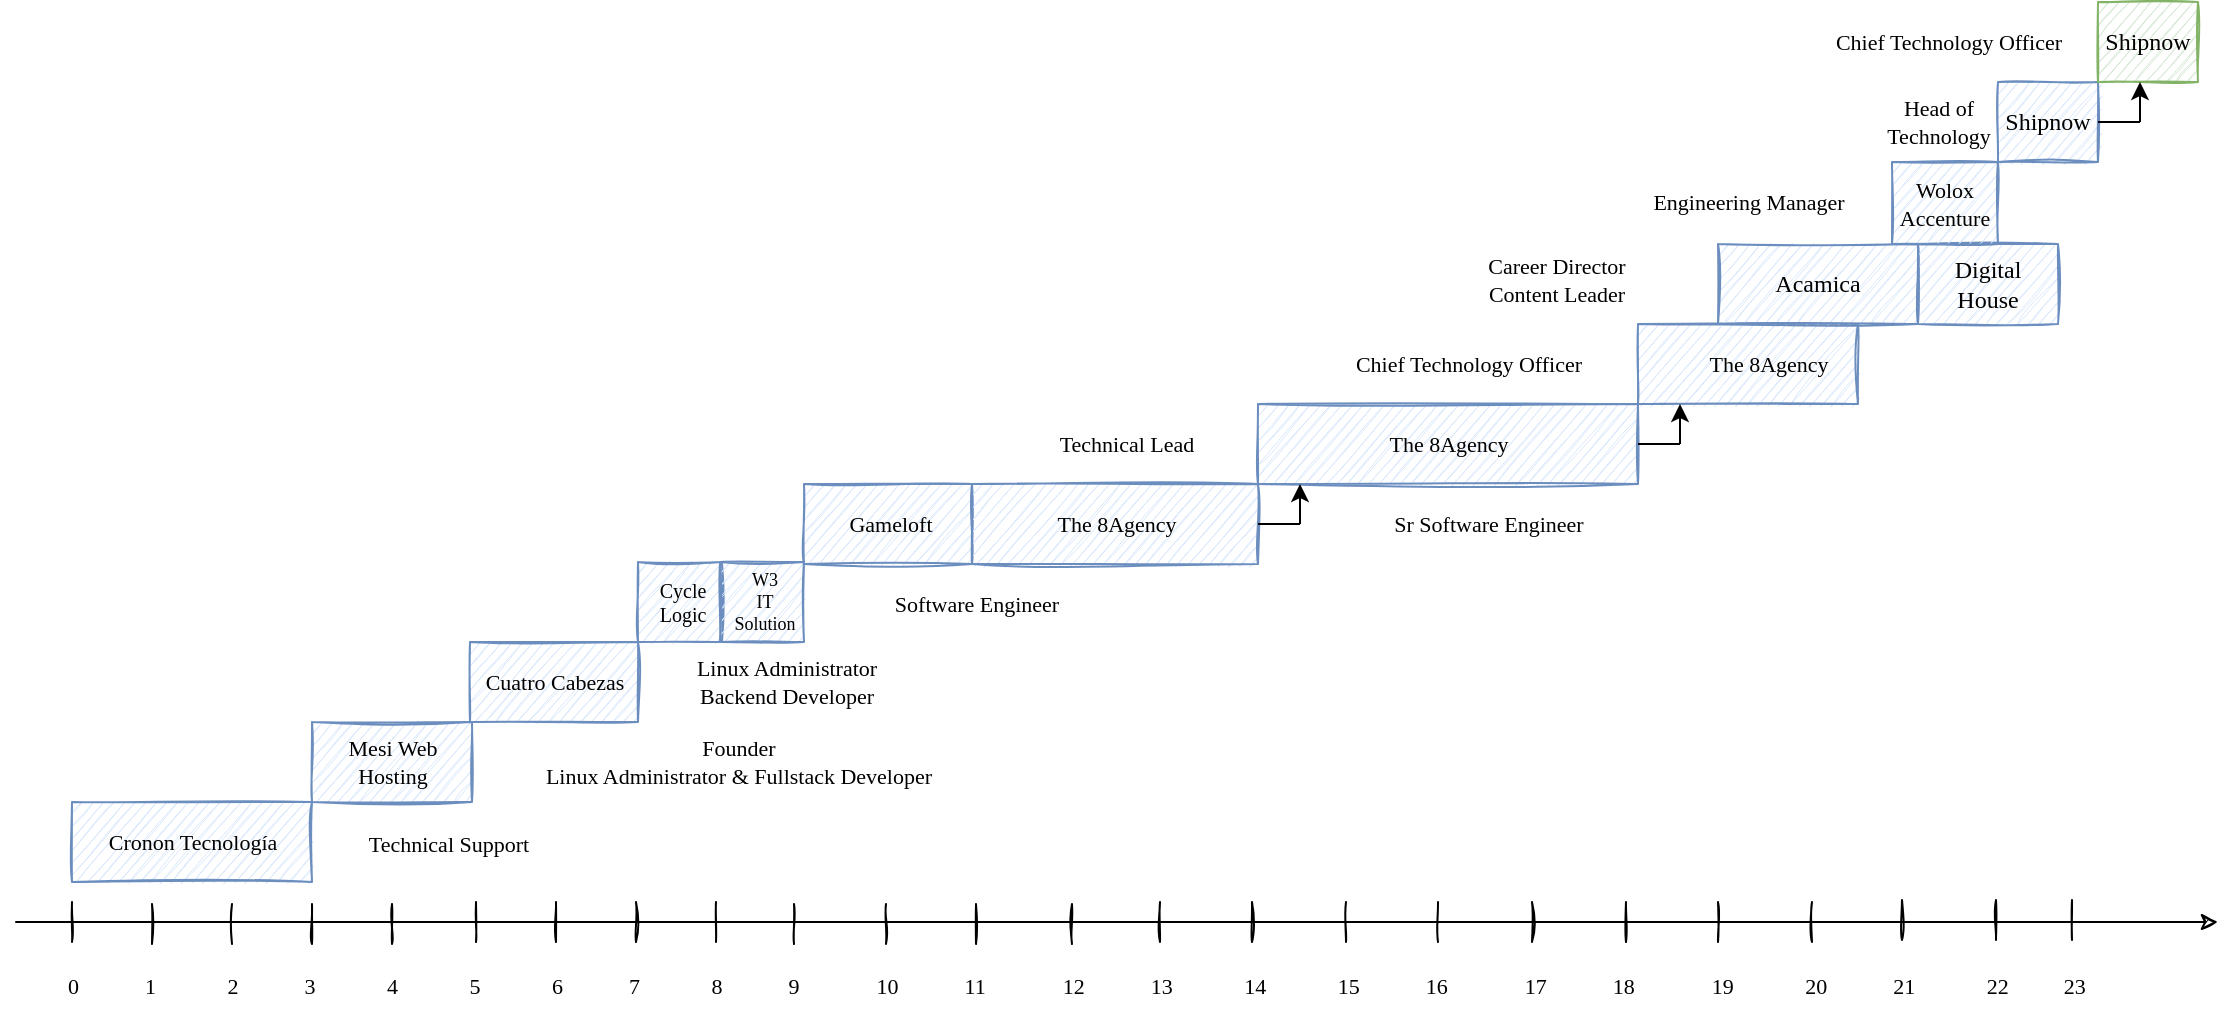 <mxfile version="21.0.6" type="device"><diagram id="4o5sN7QMBN8KEex4jMlC" name="Page-1"><mxGraphModel dx="1360" dy="1939" grid="1" gridSize="10" guides="1" tooltips="1" connect="1" arrows="1" fold="1" page="1" pageScale="1" pageWidth="827" pageHeight="1169" math="0" shadow="0"><root><mxCell id="0"/><mxCell id="1" parent="0"/><mxCell id="p5aMhv1QMeqW4niWtKLq-1" value="" style="endArrow=classic;html=1;rounded=0;sketch=1;" parent="1" edge="1"><mxGeometry width="50" height="50" relative="1" as="geometry"><mxPoint x="29" y="360" as="sourcePoint"/><mxPoint x="1130" y="360" as="targetPoint"/></mxGeometry></mxCell><mxCell id="p5aMhv1QMeqW4niWtKLq-2" value="0&amp;nbsp; &amp;nbsp; &amp;nbsp; &amp;nbsp; &amp;nbsp; &amp;nbsp; 1&amp;nbsp; &amp;nbsp; &amp;nbsp; &amp;nbsp; &amp;nbsp; &amp;nbsp; &amp;nbsp;2&amp;nbsp; &amp;nbsp; &amp;nbsp; &amp;nbsp; &amp;nbsp; &amp;nbsp; 3&amp;nbsp; &amp;nbsp; &amp;nbsp; &amp;nbsp; &amp;nbsp; &amp;nbsp; &amp;nbsp;4&amp;nbsp; &amp;nbsp; &amp;nbsp; &amp;nbsp; &amp;nbsp; &amp;nbsp; &amp;nbsp;5&amp;nbsp; &amp;nbsp; &amp;nbsp; &amp;nbsp; &amp;nbsp; &amp;nbsp; &amp;nbsp;6&amp;nbsp; &amp;nbsp; &amp;nbsp; &amp;nbsp; &amp;nbsp; &amp;nbsp; 7&amp;nbsp; &amp;nbsp; &amp;nbsp; &amp;nbsp; &amp;nbsp; &amp;nbsp; &amp;nbsp;8&amp;nbsp; &amp;nbsp; &amp;nbsp; &amp;nbsp; &amp;nbsp; &amp;nbsp; 9&amp;nbsp; &amp;nbsp; &amp;nbsp; &amp;nbsp; &amp;nbsp; &amp;nbsp; &amp;nbsp; 10&amp;nbsp; &amp;nbsp; &amp;nbsp; &amp;nbsp; &amp;nbsp; &amp;nbsp; 11&amp;nbsp; &amp;nbsp; &amp;nbsp; &amp;nbsp; &amp;nbsp; &amp;nbsp; &amp;nbsp; 12&amp;nbsp; &amp;nbsp; &amp;nbsp; &amp;nbsp; &amp;nbsp; &amp;nbsp; 13&amp;nbsp; &amp;nbsp; &amp;nbsp; &amp;nbsp; &amp;nbsp; &amp;nbsp; &amp;nbsp;14&amp;nbsp; &amp;nbsp; &amp;nbsp; &amp;nbsp; &amp;nbsp; &amp;nbsp; &amp;nbsp;15&amp;nbsp; &amp;nbsp; &amp;nbsp; &amp;nbsp; &amp;nbsp; &amp;nbsp; 16&amp;nbsp; &amp;nbsp; &amp;nbsp; &amp;nbsp; &amp;nbsp; &amp;nbsp; &amp;nbsp; 17&amp;nbsp; &amp;nbsp; &amp;nbsp; &amp;nbsp; &amp;nbsp; &amp;nbsp; 18&amp;nbsp; &amp;nbsp; &amp;nbsp; &amp;nbsp; &amp;nbsp; &amp;nbsp; &amp;nbsp; 19&amp;nbsp; &amp;nbsp; &amp;nbsp; &amp;nbsp; &amp;nbsp; &amp;nbsp; &amp;nbsp;20&amp;nbsp; &amp;nbsp; &amp;nbsp; &amp;nbsp; &amp;nbsp; &amp;nbsp; 21&amp;nbsp; &amp;nbsp; &amp;nbsp; &amp;nbsp; &amp;nbsp; &amp;nbsp; &amp;nbsp;22&amp;nbsp; &amp;nbsp; &amp;nbsp; &amp;nbsp; &amp;nbsp; 23" style="text;html=1;align=left;verticalAlign=middle;resizable=0;points=[];autosize=1;strokeColor=none;fillColor=none;fontFamily=Tahoma;spacing=2;fontSize=11;" parent="1" vertex="1"><mxGeometry x="53" y="377" width="1030" height="30" as="geometry"/></mxCell><mxCell id="p5aMhv1QMeqW4niWtKLq-4" value="" style="rounded=0;whiteSpace=wrap;html=1;imageAspect=1;portConstraintRotation=0;shadow=0;sketch=1;fillStyle=hachure;fillColor=#dae8fc;strokeColor=#6c8ebf;" parent="1" vertex="1"><mxGeometry x="57" y="300" width="120" height="40" as="geometry"/></mxCell><mxCell id="p5aMhv1QMeqW4niWtKLq-5" value="" style="endArrow=none;html=1;rounded=0;sketch=1;" parent="1" edge="1"><mxGeometry width="50" height="50" relative="1" as="geometry"><mxPoint x="97" y="371" as="sourcePoint"/><mxPoint x="97" y="351" as="targetPoint"/></mxGeometry></mxCell><mxCell id="p5aMhv1QMeqW4niWtKLq-6" value="" style="endArrow=none;html=1;rounded=0;sketch=1;" parent="1" edge="1"><mxGeometry width="50" height="50" relative="1" as="geometry"><mxPoint x="137" y="371" as="sourcePoint"/><mxPoint x="137" y="351" as="targetPoint"/></mxGeometry></mxCell><mxCell id="p5aMhv1QMeqW4niWtKLq-7" value="" style="endArrow=none;html=1;rounded=0;sketch=1;" parent="1" edge="1"><mxGeometry width="50" height="50" relative="1" as="geometry"><mxPoint x="177" y="371" as="sourcePoint"/><mxPoint x="177" y="351" as="targetPoint"/></mxGeometry></mxCell><mxCell id="p5aMhv1QMeqW4niWtKLq-8" value="" style="endArrow=none;html=1;rounded=0;sketch=1;" parent="1" edge="1"><mxGeometry width="50" height="50" relative="1" as="geometry"><mxPoint x="217" y="371" as="sourcePoint"/><mxPoint x="217" y="351" as="targetPoint"/></mxGeometry></mxCell><mxCell id="p5aMhv1QMeqW4niWtKLq-9" value="" style="endArrow=none;html=1;rounded=0;sketch=1;" parent="1" edge="1"><mxGeometry width="50" height="50" relative="1" as="geometry"><mxPoint x="259" y="370" as="sourcePoint"/><mxPoint x="259" y="350" as="targetPoint"/></mxGeometry></mxCell><mxCell id="p5aMhv1QMeqW4niWtKLq-10" value="" style="endArrow=none;html=1;rounded=0;sketch=1;" parent="1" edge="1"><mxGeometry width="50" height="50" relative="1" as="geometry"><mxPoint x="299" y="370" as="sourcePoint"/><mxPoint x="299" y="350" as="targetPoint"/></mxGeometry></mxCell><mxCell id="p5aMhv1QMeqW4niWtKLq-11" value="" style="endArrow=none;html=1;rounded=0;sketch=1;" parent="1" edge="1"><mxGeometry width="50" height="50" relative="1" as="geometry"><mxPoint x="339" y="370" as="sourcePoint"/><mxPoint x="339" y="350" as="targetPoint"/></mxGeometry></mxCell><mxCell id="p5aMhv1QMeqW4niWtKLq-12" value="" style="endArrow=none;html=1;rounded=0;sketch=1;" parent="1" edge="1"><mxGeometry width="50" height="50" relative="1" as="geometry"><mxPoint x="379" y="370" as="sourcePoint"/><mxPoint x="379" y="350" as="targetPoint"/></mxGeometry></mxCell><mxCell id="p5aMhv1QMeqW4niWtKLq-13" value="" style="endArrow=none;html=1;rounded=0;sketch=1;" parent="1" edge="1"><mxGeometry width="50" height="50" relative="1" as="geometry"><mxPoint x="418" y="371" as="sourcePoint"/><mxPoint x="418" y="351" as="targetPoint"/></mxGeometry></mxCell><mxCell id="p5aMhv1QMeqW4niWtKLq-14" value="" style="endArrow=none;html=1;rounded=0;sketch=1;" parent="1" edge="1"><mxGeometry width="50" height="50" relative="1" as="geometry"><mxPoint x="464" y="371" as="sourcePoint"/><mxPoint x="464" y="351" as="targetPoint"/></mxGeometry></mxCell><mxCell id="p5aMhv1QMeqW4niWtKLq-15" value="" style="endArrow=none;html=1;rounded=0;sketch=1;" parent="1" edge="1"><mxGeometry width="50" height="50" relative="1" as="geometry"><mxPoint x="509" y="371" as="sourcePoint"/><mxPoint x="509" y="351" as="targetPoint"/></mxGeometry></mxCell><mxCell id="p5aMhv1QMeqW4niWtKLq-16" value="" style="endArrow=none;html=1;rounded=0;sketch=1;" parent="1" edge="1"><mxGeometry width="50" height="50" relative="1" as="geometry"><mxPoint x="557" y="371" as="sourcePoint"/><mxPoint x="557" y="351" as="targetPoint"/></mxGeometry></mxCell><mxCell id="p5aMhv1QMeqW4niWtKLq-17" value="" style="endArrow=none;html=1;rounded=0;sketch=1;" parent="1" edge="1"><mxGeometry width="50" height="50" relative="1" as="geometry"><mxPoint x="601" y="370" as="sourcePoint"/><mxPoint x="601" y="350" as="targetPoint"/></mxGeometry></mxCell><mxCell id="p5aMhv1QMeqW4niWtKLq-18" value="" style="endArrow=none;html=1;rounded=0;sketch=1;" parent="1" edge="1"><mxGeometry width="50" height="50" relative="1" as="geometry"><mxPoint x="647" y="370" as="sourcePoint"/><mxPoint x="647" y="350" as="targetPoint"/></mxGeometry></mxCell><mxCell id="p5aMhv1QMeqW4niWtKLq-19" value="" style="endArrow=none;html=1;rounded=0;sketch=1;" parent="1" edge="1"><mxGeometry width="50" height="50" relative="1" as="geometry"><mxPoint x="694" y="370" as="sourcePoint"/><mxPoint x="694" y="350" as="targetPoint"/></mxGeometry></mxCell><mxCell id="p5aMhv1QMeqW4niWtKLq-20" value="" style="endArrow=none;html=1;rounded=0;sketch=1;" parent="1" edge="1"><mxGeometry width="50" height="50" relative="1" as="geometry"><mxPoint x="740" y="370" as="sourcePoint"/><mxPoint x="740" y="350" as="targetPoint"/></mxGeometry></mxCell><mxCell id="p5aMhv1QMeqW4niWtKLq-21" value="" style="endArrow=none;html=1;rounded=0;sketch=1;" parent="1" edge="1"><mxGeometry width="50" height="50" relative="1" as="geometry"><mxPoint x="787" y="370" as="sourcePoint"/><mxPoint x="787" y="350" as="targetPoint"/></mxGeometry></mxCell><mxCell id="p5aMhv1QMeqW4niWtKLq-22" value="" style="endArrow=none;html=1;rounded=0;sketch=1;" parent="1" edge="1"><mxGeometry width="50" height="50" relative="1" as="geometry"><mxPoint x="834" y="370" as="sourcePoint"/><mxPoint x="834" y="350" as="targetPoint"/></mxGeometry></mxCell><mxCell id="p5aMhv1QMeqW4niWtKLq-23" value="" style="endArrow=none;html=1;rounded=0;sketch=1;" parent="1" edge="1"><mxGeometry width="50" height="50" relative="1" as="geometry"><mxPoint x="880" y="370" as="sourcePoint"/><mxPoint x="880" y="350" as="targetPoint"/></mxGeometry></mxCell><mxCell id="p5aMhv1QMeqW4niWtKLq-24" value="" style="endArrow=none;html=1;rounded=0;sketch=1;" parent="1" edge="1"><mxGeometry width="50" height="50" relative="1" as="geometry"><mxPoint x="927" y="370" as="sourcePoint"/><mxPoint x="927" y="350" as="targetPoint"/></mxGeometry></mxCell><mxCell id="p5aMhv1QMeqW4niWtKLq-25" value="" style="endArrow=none;html=1;rounded=0;sketch=1;" parent="1" edge="1"><mxGeometry width="50" height="50" relative="1" as="geometry"><mxPoint x="972" y="369" as="sourcePoint"/><mxPoint x="972" y="349" as="targetPoint"/></mxGeometry></mxCell><mxCell id="p5aMhv1QMeqW4niWtKLq-26" value="" style="endArrow=none;html=1;rounded=0;sketch=1;" parent="1" edge="1"><mxGeometry width="50" height="50" relative="1" as="geometry"><mxPoint x="1019" y="369" as="sourcePoint"/><mxPoint x="1019" y="349" as="targetPoint"/></mxGeometry></mxCell><mxCell id="p5aMhv1QMeqW4niWtKLq-30" value="Technical Support" style="text;html=1;align=center;verticalAlign=middle;resizable=0;points=[];autosize=1;strokeColor=none;fillColor=none;fontFamily=Comic Sans MS;spacing=2;fontSize=11;" parent="1" vertex="1"><mxGeometry x="190" y="311" width="110" height="20" as="geometry"/></mxCell><mxCell id="p5aMhv1QMeqW4niWtKLq-31" value="" style="rounded=0;whiteSpace=wrap;html=1;imageAspect=1;portConstraintRotation=0;shadow=0;sketch=1;fillStyle=hachure;fillColor=#dae8fc;strokeColor=#6c8ebf;" parent="1" vertex="1"><mxGeometry x="177" y="260" width="80" height="40" as="geometry"/></mxCell><mxCell id="p5aMhv1QMeqW4niWtKLq-32" value="" style="endArrow=none;html=1;rounded=0;sketch=1;" parent="1" edge="1"><mxGeometry width="50" height="50" relative="1" as="geometry"><mxPoint x="57" y="370" as="sourcePoint"/><mxPoint x="57" y="350" as="targetPoint"/></mxGeometry></mxCell><mxCell id="p5aMhv1QMeqW4niWtKLq-33" value="Founder&lt;br&gt;Linux Administrator &amp;amp; Fullstack Developer" style="text;html=1;align=center;verticalAlign=middle;resizable=0;points=[];autosize=1;strokeColor=none;fillColor=none;fontFamily=Comic Sans MS;spacing=2;fontSize=11;" parent="1" vertex="1"><mxGeometry x="270" y="260" width="240" height="40" as="geometry"/></mxCell><mxCell id="p5aMhv1QMeqW4niWtKLq-34" value="Cronon Tecnología" style="text;html=1;align=center;verticalAlign=middle;resizable=0;points=[];autosize=1;strokeColor=none;fillColor=none;fontFamily=Comic Sans MS;spacing=2;fontSize=11;" parent="1" vertex="1"><mxGeometry x="62" y="310" width="110" height="20" as="geometry"/></mxCell><mxCell id="p5aMhv1QMeqW4niWtKLq-35" value="Mesi Web&lt;br&gt;Hosting" style="text;html=1;align=center;verticalAlign=middle;resizable=0;points=[];autosize=1;strokeColor=none;fillColor=none;fontFamily=Comic Sans MS;spacing=2;fontSize=11;" parent="1" vertex="1"><mxGeometry x="182" y="260" width="70" height="40" as="geometry"/></mxCell><mxCell id="p5aMhv1QMeqW4niWtKLq-38" value="" style="rounded=0;whiteSpace=wrap;html=1;imageAspect=1;portConstraintRotation=0;shadow=0;sketch=1;fillStyle=hachure;fillColor=#dae8fc;strokeColor=#6c8ebf;" parent="1" vertex="1"><mxGeometry x="256" y="220" width="84" height="40" as="geometry"/></mxCell><mxCell id="p5aMhv1QMeqW4niWtKLq-39" value="Cuatro Cabezas" style="text;html=1;align=center;verticalAlign=middle;resizable=0;points=[];autosize=1;strokeColor=none;fillColor=none;fontFamily=Comic Sans MS;spacing=2;fontSize=11;" parent="1" vertex="1"><mxGeometry x="248" y="230" width="100" height="20" as="geometry"/></mxCell><mxCell id="p5aMhv1QMeqW4niWtKLq-40" value="" style="rounded=0;whiteSpace=wrap;html=1;imageAspect=1;portConstraintRotation=0;shadow=0;sketch=1;fillStyle=hachure;fillColor=#dae8fc;strokeColor=#6c8ebf;" parent="1" vertex="1"><mxGeometry x="340" y="180" width="42" height="40" as="geometry"/></mxCell><mxCell id="p5aMhv1QMeqW4niWtKLq-41" value="Cycle&lt;br style=&quot;font-size: 10px;&quot;&gt;Logic" style="text;html=1;align=center;verticalAlign=middle;resizable=0;points=[];autosize=1;strokeColor=none;fillColor=none;fontFamily=Comic Sans MS;spacing=2;fontSize=10;" parent="1" vertex="1"><mxGeometry x="342" y="185" width="40" height="30" as="geometry"/></mxCell><mxCell id="p5aMhv1QMeqW4niWtKLq-44" value="" style="rounded=0;whiteSpace=wrap;html=1;imageAspect=1;portConstraintRotation=0;shadow=0;sketch=1;fillStyle=hachure;fillColor=#dae8fc;strokeColor=#6c8ebf;" parent="1" vertex="1"><mxGeometry x="381" y="180" width="42" height="40" as="geometry"/></mxCell><mxCell id="p5aMhv1QMeqW4niWtKLq-45" value="W3&lt;br&gt;IT&lt;br&gt;Solution" style="text;html=1;align=center;verticalAlign=middle;resizable=0;points=[];autosize=1;strokeColor=none;fillColor=none;fontFamily=Comic Sans MS;spacing=2;fontSize=9;" parent="1" vertex="1"><mxGeometry x="378" y="180" width="50" height="40" as="geometry"/></mxCell><mxCell id="p5aMhv1QMeqW4niWtKLq-46" value="Linux Administrator&lt;br&gt;Backend Developer" style="text;html=1;align=center;verticalAlign=middle;resizable=0;points=[];autosize=1;strokeColor=none;fillColor=none;fontFamily=Comic Sans MS;spacing=2;fontSize=11;" parent="1" vertex="1"><mxGeometry x="354" y="220" width="120" height="40" as="geometry"/></mxCell><mxCell id="p5aMhv1QMeqW4niWtKLq-48" value="" style="rounded=0;whiteSpace=wrap;html=1;imageAspect=1;portConstraintRotation=0;shadow=0;sketch=1;fillStyle=hachure;fillColor=#dae8fc;strokeColor=#6c8ebf;" parent="1" vertex="1"><mxGeometry x="423" y="141" width="84" height="40" as="geometry"/></mxCell><mxCell id="p5aMhv1QMeqW4niWtKLq-49" value="Gameloft" style="text;html=1;align=center;verticalAlign=middle;resizable=0;points=[];autosize=1;strokeColor=none;fillColor=none;fontFamily=Comic Sans MS;spacing=2;fontSize=11;" parent="1" vertex="1"><mxGeometry x="431" y="151" width="70" height="20" as="geometry"/></mxCell><mxCell id="p5aMhv1QMeqW4niWtKLq-50" value="" style="rounded=0;whiteSpace=wrap;html=1;imageAspect=1;portConstraintRotation=0;shadow=0;sketch=1;fillStyle=hachure;fillColor=#dae8fc;strokeColor=#6c8ebf;" parent="1" vertex="1"><mxGeometry x="507" y="141" width="143" height="40" as="geometry"/></mxCell><mxCell id="p5aMhv1QMeqW4niWtKLq-51" value="The 8Agency" style="text;html=1;align=center;verticalAlign=middle;resizable=0;points=[];autosize=1;strokeColor=none;fillColor=none;fontFamily=Comic Sans MS;spacing=2;fontSize=11;" parent="1" vertex="1"><mxGeometry x="533.5" y="151" width="90" height="20" as="geometry"/></mxCell><mxCell id="p5aMhv1QMeqW4niWtKLq-52" value="Software Engineer" style="text;html=1;align=center;verticalAlign=middle;resizable=0;points=[];autosize=1;strokeColor=none;fillColor=none;fontFamily=Comic Sans MS;spacing=2;fontSize=11;" parent="1" vertex="1"><mxGeometry x="449" y="191" width="120" height="20" as="geometry"/></mxCell><mxCell id="p5aMhv1QMeqW4niWtKLq-53" value="Sr Software Engineer" style="text;html=1;align=center;verticalAlign=middle;resizable=0;points=[];autosize=1;strokeColor=none;fillColor=none;fontFamily=Comic Sans MS;spacing=2;fontSize=11;" parent="1" vertex="1"><mxGeometry x="700" y="151" width="130" height="20" as="geometry"/></mxCell><mxCell id="p5aMhv1QMeqW4niWtKLq-54" value="" style="rounded=0;whiteSpace=wrap;html=1;imageAspect=1;portConstraintRotation=0;shadow=0;sketch=1;fillStyle=hachure;fillColor=#dae8fc;strokeColor=#6c8ebf;" parent="1" vertex="1"><mxGeometry x="650" y="101" width="190" height="40" as="geometry"/></mxCell><mxCell id="p5aMhv1QMeqW4niWtKLq-55" value="The 8Agency" style="text;html=1;align=center;verticalAlign=middle;resizable=0;points=[];autosize=1;strokeColor=none;fillColor=none;fontFamily=Comic Sans MS;spacing=2;fontSize=11;" parent="1" vertex="1"><mxGeometry x="700" y="111" width="90" height="20" as="geometry"/></mxCell><mxCell id="p5aMhv1QMeqW4niWtKLq-56" value="Technical Lead" style="text;html=1;align=center;verticalAlign=middle;resizable=0;points=[];autosize=1;strokeColor=none;fillColor=none;fontFamily=Comic Sans MS;spacing=2;fontSize=11;" parent="1" vertex="1"><mxGeometry x="533.5" y="111" width="100" height="20" as="geometry"/></mxCell><mxCell id="p5aMhv1QMeqW4niWtKLq-58" value="" style="rounded=0;whiteSpace=wrap;html=1;imageAspect=1;portConstraintRotation=0;shadow=0;sketch=1;fillStyle=hachure;fillColor=#dae8fc;strokeColor=#6c8ebf;" parent="1" vertex="1"><mxGeometry x="840" y="61" width="110" height="40" as="geometry"/></mxCell><mxCell id="p5aMhv1QMeqW4niWtKLq-59" value="The 8Agency" style="text;html=1;align=center;verticalAlign=middle;resizable=0;points=[];autosize=1;strokeColor=none;fillColor=none;fontFamily=Comic Sans MS;spacing=2;fontSize=11;" parent="1" vertex="1"><mxGeometry x="860" y="71" width="90" height="20" as="geometry"/></mxCell><mxCell id="p5aMhv1QMeqW4niWtKLq-60" value="Chief Technology Officer" style="text;html=1;align=center;verticalAlign=middle;resizable=0;points=[];autosize=1;strokeColor=none;fillColor=none;fontFamily=Comic Sans MS;spacing=2;fontSize=11;" parent="1" vertex="1"><mxGeometry x="680" y="71" width="150" height="20" as="geometry"/></mxCell><mxCell id="p5aMhv1QMeqW4niWtKLq-61" value="Acamica" style="rounded=0;whiteSpace=wrap;html=1;imageAspect=1;portConstraintRotation=0;shadow=0;sketch=1;fillStyle=hachure;fillColor=#dae8fc;strokeColor=#6c8ebf;fontFamily=Comic Sans MS;" parent="1" vertex="1"><mxGeometry x="880" y="21" width="100" height="40" as="geometry"/></mxCell><mxCell id="p5aMhv1QMeqW4niWtKLq-62" value="Digital&lt;br&gt;House" style="rounded=0;whiteSpace=wrap;html=1;imageAspect=1;portConstraintRotation=0;shadow=0;sketch=1;fillStyle=hachure;fillColor=#dae8fc;strokeColor=#6c8ebf;fontFamily=Comic Sans MS;" parent="1" vertex="1"><mxGeometry x="980" y="21" width="70" height="40" as="geometry"/></mxCell><mxCell id="p5aMhv1QMeqW4niWtKLq-66" value="Career Director&lt;br&gt;Content Leader" style="text;html=1;align=center;verticalAlign=middle;resizable=0;points=[];autosize=1;strokeColor=none;fillColor=none;fontFamily=Comic Sans MS;spacing=2;fontSize=11;" parent="1" vertex="1"><mxGeometry x="749" y="19" width="100" height="40" as="geometry"/></mxCell><mxCell id="p5aMhv1QMeqW4niWtKLq-67" value="Engineering Manager" style="text;html=1;align=center;verticalAlign=middle;resizable=0;points=[];autosize=1;strokeColor=none;fillColor=none;fontFamily=Comic Sans MS;spacing=2;fontSize=11;" parent="1" vertex="1"><mxGeometry x="830" y="-10" width="130" height="20" as="geometry"/></mxCell><mxCell id="An2VsPpJy_R5v1k-F3XG-1" value="&lt;div style=&quot;font-size: 11px;&quot;&gt;Wolox&lt;/div&gt;&lt;div style=&quot;font-size: 11px;&quot;&gt;Accenture&lt;/div&gt;" style="rounded=0;whiteSpace=wrap;html=1;imageAspect=1;portConstraintRotation=0;shadow=0;sketch=1;fillStyle=hachure;fillColor=#dae8fc;strokeColor=#6c8ebf;fontSize=11;fontFamily=Comic Sans MS;" parent="1" vertex="1"><mxGeometry x="967" y="-20" width="53" height="41" as="geometry"/></mxCell><mxCell id="An2VsPpJy_R5v1k-F3XG-2" value="Shipnow" style="rounded=0;whiteSpace=wrap;html=1;imageAspect=1;portConstraintRotation=0;shadow=0;sketch=1;fillStyle=hachure;fillColor=#dae8fc;strokeColor=#6c8ebf;fontFamily=Comic Sans MS;" parent="1" vertex="1"><mxGeometry x="1020" y="-60" width="50" height="40" as="geometry"/></mxCell><mxCell id="BVFxNJzO_joco0DVjAUa-1" value="" style="endArrow=none;html=1;rounded=0;sketch=1;" parent="1" edge="1"><mxGeometry width="50" height="50" relative="1" as="geometry"><mxPoint x="1057" y="369" as="sourcePoint"/><mxPoint x="1057" y="349" as="targetPoint"/></mxGeometry></mxCell><mxCell id="xtTVjXiSdFybmR9gctKY-1" value="Head of &lt;br&gt;Technology" style="text;html=1;align=center;verticalAlign=middle;resizable=0;points=[];autosize=1;strokeColor=none;fillColor=none;fontFamily=Comic Sans MS;spacing=2;fontSize=11;" vertex="1" parent="1"><mxGeometry x="950" y="-60" width="80" height="40" as="geometry"/></mxCell><mxCell id="xtTVjXiSdFybmR9gctKY-2" value="Shipnow" style="rounded=0;whiteSpace=wrap;html=1;imageAspect=1;portConstraintRotation=0;shadow=0;sketch=1;fillStyle=hachure;fillColor=#d5e8d4;strokeColor=#82b366;fontFamily=Comic Sans MS;" vertex="1" parent="1"><mxGeometry x="1070" y="-100" width="50" height="40" as="geometry"/></mxCell><mxCell id="xtTVjXiSdFybmR9gctKY-4" value="Chief Technology Officer" style="text;html=1;align=center;verticalAlign=middle;resizable=0;points=[];autosize=1;strokeColor=none;fillColor=none;fontFamily=Comic Sans MS;spacing=2;fontSize=11;" vertex="1" parent="1"><mxGeometry x="920" y="-90" width="150" height="20" as="geometry"/></mxCell><mxCell id="xtTVjXiSdFybmR9gctKY-5" value="" style="endArrow=none;html=1;rounded=0;" edge="1" parent="1"><mxGeometry width="50" height="50" relative="1" as="geometry"><mxPoint x="650" y="161" as="sourcePoint"/><mxPoint x="671" y="161" as="targetPoint"/></mxGeometry></mxCell><mxCell id="xtTVjXiSdFybmR9gctKY-7" value="" style="endArrow=classic;html=1;rounded=0;" edge="1" parent="1"><mxGeometry width="50" height="50" relative="1" as="geometry"><mxPoint x="671" y="161" as="sourcePoint"/><mxPoint x="671" y="141" as="targetPoint"/></mxGeometry></mxCell><mxCell id="xtTVjXiSdFybmR9gctKY-8" value="" style="endArrow=none;html=1;rounded=0;" edge="1" parent="1"><mxGeometry width="50" height="50" relative="1" as="geometry"><mxPoint x="840" y="121" as="sourcePoint"/><mxPoint x="861" y="121" as="targetPoint"/></mxGeometry></mxCell><mxCell id="xtTVjXiSdFybmR9gctKY-9" value="" style="endArrow=classic;html=1;rounded=0;" edge="1" parent="1"><mxGeometry width="50" height="50" relative="1" as="geometry"><mxPoint x="861" y="121" as="sourcePoint"/><mxPoint x="861" y="101" as="targetPoint"/></mxGeometry></mxCell><mxCell id="xtTVjXiSdFybmR9gctKY-10" value="" style="endArrow=none;html=1;rounded=0;" edge="1" parent="1"><mxGeometry width="50" height="50" relative="1" as="geometry"><mxPoint x="1070" y="-40" as="sourcePoint"/><mxPoint x="1091" y="-40" as="targetPoint"/></mxGeometry></mxCell><mxCell id="xtTVjXiSdFybmR9gctKY-11" value="" style="endArrow=classic;html=1;rounded=0;" edge="1" parent="1"><mxGeometry width="50" height="50" relative="1" as="geometry"><mxPoint x="1091" y="-40" as="sourcePoint"/><mxPoint x="1091" y="-60" as="targetPoint"/></mxGeometry></mxCell></root></mxGraphModel></diagram></mxfile>